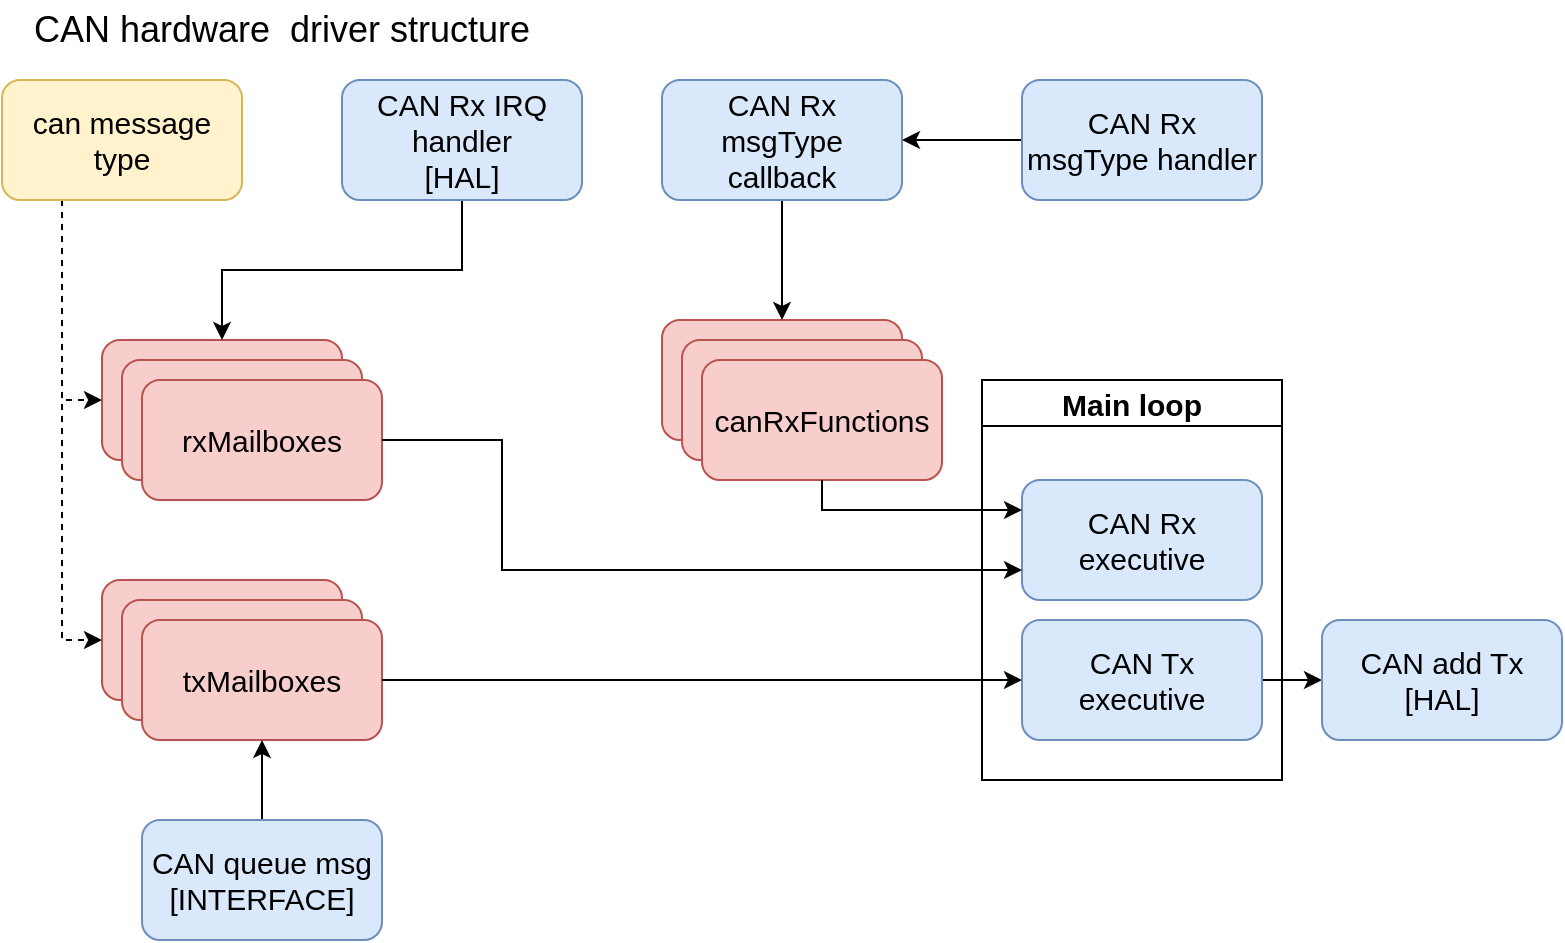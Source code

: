 <mxfile version="24.4.2" type="device">
  <diagram name="Page-1" id="PSLNX_h4e4d5SIg3WDxr">
    <mxGraphModel dx="1364" dy="795" grid="1" gridSize="10" guides="1" tooltips="1" connect="1" arrows="1" fold="1" page="1" pageScale="1" pageWidth="827" pageHeight="583" math="0" shadow="0">
      <root>
        <mxCell id="0" />
        <mxCell id="1" parent="0" />
        <mxCell id="ykd5NJYRDbvWMqXcBBqA-40" value="" style="edgeStyle=orthogonalEdgeStyle;rounded=0;orthogonalLoop=1;jettySize=auto;html=1;fontSize=15;" edge="1" parent="1" source="ykd5NJYRDbvWMqXcBBqA-1" target="ykd5NJYRDbvWMqXcBBqA-37">
          <mxGeometry relative="1" as="geometry" />
        </mxCell>
        <mxCell id="ykd5NJYRDbvWMqXcBBqA-1" value="CAN Tx executive" style="rounded=1;whiteSpace=wrap;html=1;fillColor=#dae8fc;strokeColor=#6c8ebf;fontSize=15;" vertex="1" parent="1">
          <mxGeometry x="520" y="320" width="120" height="60" as="geometry" />
        </mxCell>
        <mxCell id="ykd5NJYRDbvWMqXcBBqA-9" value="" style="group;fontSize=15;" vertex="1" connectable="0" parent="1">
          <mxGeometry x="60" y="180" width="140" height="80" as="geometry" />
        </mxCell>
        <mxCell id="ykd5NJYRDbvWMqXcBBqA-2" value="" style="rounded=1;whiteSpace=wrap;html=1;fillColor=#f8cecc;strokeColor=#b85450;fontSize=15;" vertex="1" parent="ykd5NJYRDbvWMqXcBBqA-9">
          <mxGeometry width="120" height="60" as="geometry" />
        </mxCell>
        <mxCell id="ykd5NJYRDbvWMqXcBBqA-3" value="" style="rounded=1;whiteSpace=wrap;html=1;fillColor=#f8cecc;strokeColor=#b85450;fontSize=15;" vertex="1" parent="ykd5NJYRDbvWMqXcBBqA-9">
          <mxGeometry x="10" y="10" width="120" height="60" as="geometry" />
        </mxCell>
        <mxCell id="ykd5NJYRDbvWMqXcBBqA-4" value="rxMailboxes" style="rounded=1;whiteSpace=wrap;html=1;fillColor=#f8cecc;strokeColor=#b85450;fontSize=15;" vertex="1" parent="ykd5NJYRDbvWMqXcBBqA-9">
          <mxGeometry x="20" y="20" width="120" height="60" as="geometry" />
        </mxCell>
        <mxCell id="ykd5NJYRDbvWMqXcBBqA-10" value="" style="group;fontSize=15;" vertex="1" connectable="0" parent="1">
          <mxGeometry x="60" y="300" width="140" height="80" as="geometry" />
        </mxCell>
        <mxCell id="ykd5NJYRDbvWMqXcBBqA-6" value="" style="rounded=1;whiteSpace=wrap;html=1;fillColor=#f8cecc;strokeColor=#b85450;fontSize=15;" vertex="1" parent="ykd5NJYRDbvWMqXcBBqA-10">
          <mxGeometry width="120" height="60" as="geometry" />
        </mxCell>
        <mxCell id="ykd5NJYRDbvWMqXcBBqA-7" value="" style="rounded=1;whiteSpace=wrap;html=1;fillColor=#f8cecc;strokeColor=#b85450;fontSize=15;" vertex="1" parent="ykd5NJYRDbvWMqXcBBqA-10">
          <mxGeometry x="10" y="10" width="120" height="60" as="geometry" />
        </mxCell>
        <mxCell id="ykd5NJYRDbvWMqXcBBqA-8" value="txMailboxes" style="rounded=1;whiteSpace=wrap;html=1;fillColor=#f8cecc;strokeColor=#b85450;fontSize=15;" vertex="1" parent="ykd5NJYRDbvWMqXcBBqA-10">
          <mxGeometry x="20" y="20" width="120" height="60" as="geometry" />
        </mxCell>
        <mxCell id="ykd5NJYRDbvWMqXcBBqA-11" value="CAN Rx executive" style="rounded=1;whiteSpace=wrap;html=1;fillColor=#dae8fc;strokeColor=#6c8ebf;fontSize=15;" vertex="1" parent="1">
          <mxGeometry x="520" y="250" width="120" height="60" as="geometry" />
        </mxCell>
        <mxCell id="ykd5NJYRDbvWMqXcBBqA-13" style="edgeStyle=orthogonalEdgeStyle;rounded=0;orthogonalLoop=1;jettySize=auto;html=1;exitX=0.25;exitY=1;exitDx=0;exitDy=0;entryX=0;entryY=0.5;entryDx=0;entryDy=0;dashed=1;fontSize=15;" edge="1" parent="1" source="ykd5NJYRDbvWMqXcBBqA-12" target="ykd5NJYRDbvWMqXcBBqA-2">
          <mxGeometry relative="1" as="geometry" />
        </mxCell>
        <mxCell id="ykd5NJYRDbvWMqXcBBqA-14" style="edgeStyle=orthogonalEdgeStyle;rounded=0;orthogonalLoop=1;jettySize=auto;html=1;exitX=0.25;exitY=1;exitDx=0;exitDy=0;entryX=0;entryY=0.5;entryDx=0;entryDy=0;dashed=1;fontSize=15;" edge="1" parent="1" source="ykd5NJYRDbvWMqXcBBqA-12" target="ykd5NJYRDbvWMqXcBBqA-6">
          <mxGeometry relative="1" as="geometry" />
        </mxCell>
        <mxCell id="ykd5NJYRDbvWMqXcBBqA-12" value="can message type" style="rounded=1;whiteSpace=wrap;html=1;fillColor=#fff2cc;strokeColor=#d6b656;fontSize=15;" vertex="1" parent="1">
          <mxGeometry x="10" y="50" width="120" height="60" as="geometry" />
        </mxCell>
        <mxCell id="ykd5NJYRDbvWMqXcBBqA-18" value="" style="group;fontSize=15;" vertex="1" connectable="0" parent="1">
          <mxGeometry x="340" y="170" width="140" height="80" as="geometry" />
        </mxCell>
        <mxCell id="ykd5NJYRDbvWMqXcBBqA-15" value="" style="rounded=1;whiteSpace=wrap;html=1;fillColor=#f8cecc;strokeColor=#b85450;fontSize=15;" vertex="1" parent="ykd5NJYRDbvWMqXcBBqA-18">
          <mxGeometry width="120" height="60" as="geometry" />
        </mxCell>
        <mxCell id="ykd5NJYRDbvWMqXcBBqA-16" value="" style="rounded=1;whiteSpace=wrap;html=1;fillColor=#f8cecc;strokeColor=#b85450;fontSize=15;" vertex="1" parent="ykd5NJYRDbvWMqXcBBqA-18">
          <mxGeometry x="10" y="10" width="120" height="60" as="geometry" />
        </mxCell>
        <mxCell id="ykd5NJYRDbvWMqXcBBqA-17" value="canRxFunctions" style="rounded=1;whiteSpace=wrap;html=1;fillColor=#f8cecc;strokeColor=#b85450;fontSize=15;" vertex="1" parent="ykd5NJYRDbvWMqXcBBqA-18">
          <mxGeometry x="20" y="20" width="120" height="60" as="geometry" />
        </mxCell>
        <mxCell id="ykd5NJYRDbvWMqXcBBqA-22" style="edgeStyle=orthogonalEdgeStyle;rounded=0;orthogonalLoop=1;jettySize=auto;html=1;exitX=0.5;exitY=1;exitDx=0;exitDy=0;entryX=0.5;entryY=0;entryDx=0;entryDy=0;fontSize=15;" edge="1" parent="1" source="ykd5NJYRDbvWMqXcBBqA-21" target="ykd5NJYRDbvWMqXcBBqA-2">
          <mxGeometry relative="1" as="geometry" />
        </mxCell>
        <mxCell id="ykd5NJYRDbvWMqXcBBqA-21" value="&lt;div style=&quot;font-size: 15px;&quot;&gt;CAN Rx IRQ handler&lt;/div&gt;&lt;div style=&quot;font-size: 15px;&quot;&gt;[HAL]&lt;br style=&quot;font-size: 15px;&quot;&gt;&lt;/div&gt;" style="rounded=1;whiteSpace=wrap;html=1;fillColor=#dae8fc;strokeColor=#6c8ebf;fontSize=15;" vertex="1" parent="1">
          <mxGeometry x="180" y="50" width="120" height="60" as="geometry" />
        </mxCell>
        <mxCell id="ykd5NJYRDbvWMqXcBBqA-25" style="edgeStyle=orthogonalEdgeStyle;rounded=0;orthogonalLoop=1;jettySize=auto;html=1;exitX=0.5;exitY=1;exitDx=0;exitDy=0;fontSize=15;" edge="1" parent="1" source="ykd5NJYRDbvWMqXcBBqA-23" target="ykd5NJYRDbvWMqXcBBqA-15">
          <mxGeometry relative="1" as="geometry" />
        </mxCell>
        <mxCell id="ykd5NJYRDbvWMqXcBBqA-23" value="CAN Rx msgType callback" style="rounded=1;whiteSpace=wrap;html=1;fillColor=#dae8fc;strokeColor=#6c8ebf;fontSize=15;" vertex="1" parent="1">
          <mxGeometry x="340" y="50" width="120" height="60" as="geometry" />
        </mxCell>
        <mxCell id="ykd5NJYRDbvWMqXcBBqA-27" style="edgeStyle=orthogonalEdgeStyle;rounded=0;orthogonalLoop=1;jettySize=auto;html=1;exitX=0;exitY=0.5;exitDx=0;exitDy=0;fontSize=15;" edge="1" parent="1" source="ykd5NJYRDbvWMqXcBBqA-26" target="ykd5NJYRDbvWMqXcBBqA-23">
          <mxGeometry relative="1" as="geometry" />
        </mxCell>
        <mxCell id="ykd5NJYRDbvWMqXcBBqA-26" value="CAN Rx msgType handler" style="rounded=1;whiteSpace=wrap;html=1;fillColor=#dae8fc;strokeColor=#6c8ebf;fontSize=15;" vertex="1" parent="1">
          <mxGeometry x="520" y="50" width="120" height="60" as="geometry" />
        </mxCell>
        <mxCell id="ykd5NJYRDbvWMqXcBBqA-30" style="edgeStyle=orthogonalEdgeStyle;rounded=0;orthogonalLoop=1;jettySize=auto;html=1;exitX=1;exitY=0.5;exitDx=0;exitDy=0;entryX=0;entryY=0.75;entryDx=0;entryDy=0;fontSize=15;" edge="1" parent="1" source="ykd5NJYRDbvWMqXcBBqA-4" target="ykd5NJYRDbvWMqXcBBqA-11">
          <mxGeometry relative="1" as="geometry">
            <Array as="points">
              <mxPoint x="260" y="230" />
              <mxPoint x="260" y="295" />
            </Array>
          </mxGeometry>
        </mxCell>
        <mxCell id="ykd5NJYRDbvWMqXcBBqA-31" style="edgeStyle=orthogonalEdgeStyle;rounded=0;orthogonalLoop=1;jettySize=auto;html=1;exitX=0.5;exitY=1;exitDx=0;exitDy=0;entryX=0;entryY=0.25;entryDx=0;entryDy=0;fontSize=15;" edge="1" parent="1" source="ykd5NJYRDbvWMqXcBBqA-17" target="ykd5NJYRDbvWMqXcBBqA-11">
          <mxGeometry relative="1" as="geometry">
            <Array as="points">
              <mxPoint x="420" y="265" />
            </Array>
          </mxGeometry>
        </mxCell>
        <mxCell id="ykd5NJYRDbvWMqXcBBqA-33" style="edgeStyle=orthogonalEdgeStyle;rounded=0;orthogonalLoop=1;jettySize=auto;html=1;exitX=0.5;exitY=0;exitDx=0;exitDy=0;entryX=0.5;entryY=1;entryDx=0;entryDy=0;fontSize=15;" edge="1" parent="1" source="ykd5NJYRDbvWMqXcBBqA-32" target="ykd5NJYRDbvWMqXcBBqA-8">
          <mxGeometry relative="1" as="geometry" />
        </mxCell>
        <mxCell id="ykd5NJYRDbvWMqXcBBqA-32" value="&lt;div style=&quot;font-size: 15px;&quot;&gt;CAN queue msg&lt;/div&gt;&lt;div style=&quot;font-size: 15px;&quot;&gt;[INTERFACE]&lt;/div&gt;" style="rounded=1;whiteSpace=wrap;html=1;fillColor=#dae8fc;strokeColor=#6c8ebf;fontSize=15;" vertex="1" parent="1">
          <mxGeometry x="80" y="420" width="120" height="60" as="geometry" />
        </mxCell>
        <mxCell id="ykd5NJYRDbvWMqXcBBqA-34" style="edgeStyle=orthogonalEdgeStyle;rounded=0;orthogonalLoop=1;jettySize=auto;html=1;exitX=1;exitY=0.5;exitDx=0;exitDy=0;entryX=0;entryY=0.5;entryDx=0;entryDy=0;fontSize=15;" edge="1" parent="1" source="ykd5NJYRDbvWMqXcBBqA-8" target="ykd5NJYRDbvWMqXcBBqA-1">
          <mxGeometry relative="1" as="geometry" />
        </mxCell>
        <mxCell id="ykd5NJYRDbvWMqXcBBqA-37" value="&lt;div style=&quot;font-size: 15px;&quot;&gt;CAN add Tx&lt;/div&gt;&lt;div style=&quot;font-size: 15px;&quot;&gt;[HAL]&lt;br style=&quot;font-size: 15px;&quot;&gt;&lt;/div&gt;" style="rounded=1;whiteSpace=wrap;html=1;fillColor=#dae8fc;strokeColor=#6c8ebf;fontSize=15;" vertex="1" parent="1">
          <mxGeometry x="670" y="320" width="120" height="60" as="geometry" />
        </mxCell>
        <mxCell id="ykd5NJYRDbvWMqXcBBqA-41" value="Main loop" style="swimlane;whiteSpace=wrap;html=1;fontSize=15;" vertex="1" parent="1">
          <mxGeometry x="500" y="200" width="150" height="200" as="geometry">
            <mxRectangle x="500" y="200" width="90" height="30" as="alternateBounds" />
          </mxGeometry>
        </mxCell>
        <mxCell id="ykd5NJYRDbvWMqXcBBqA-42" value="CAN hardware&amp;nbsp; driver structure" style="text;html=1;align=center;verticalAlign=middle;whiteSpace=wrap;rounded=0;fontSize=18;" vertex="1" parent="1">
          <mxGeometry x="20" y="10" width="260" height="30" as="geometry" />
        </mxCell>
      </root>
    </mxGraphModel>
  </diagram>
</mxfile>
